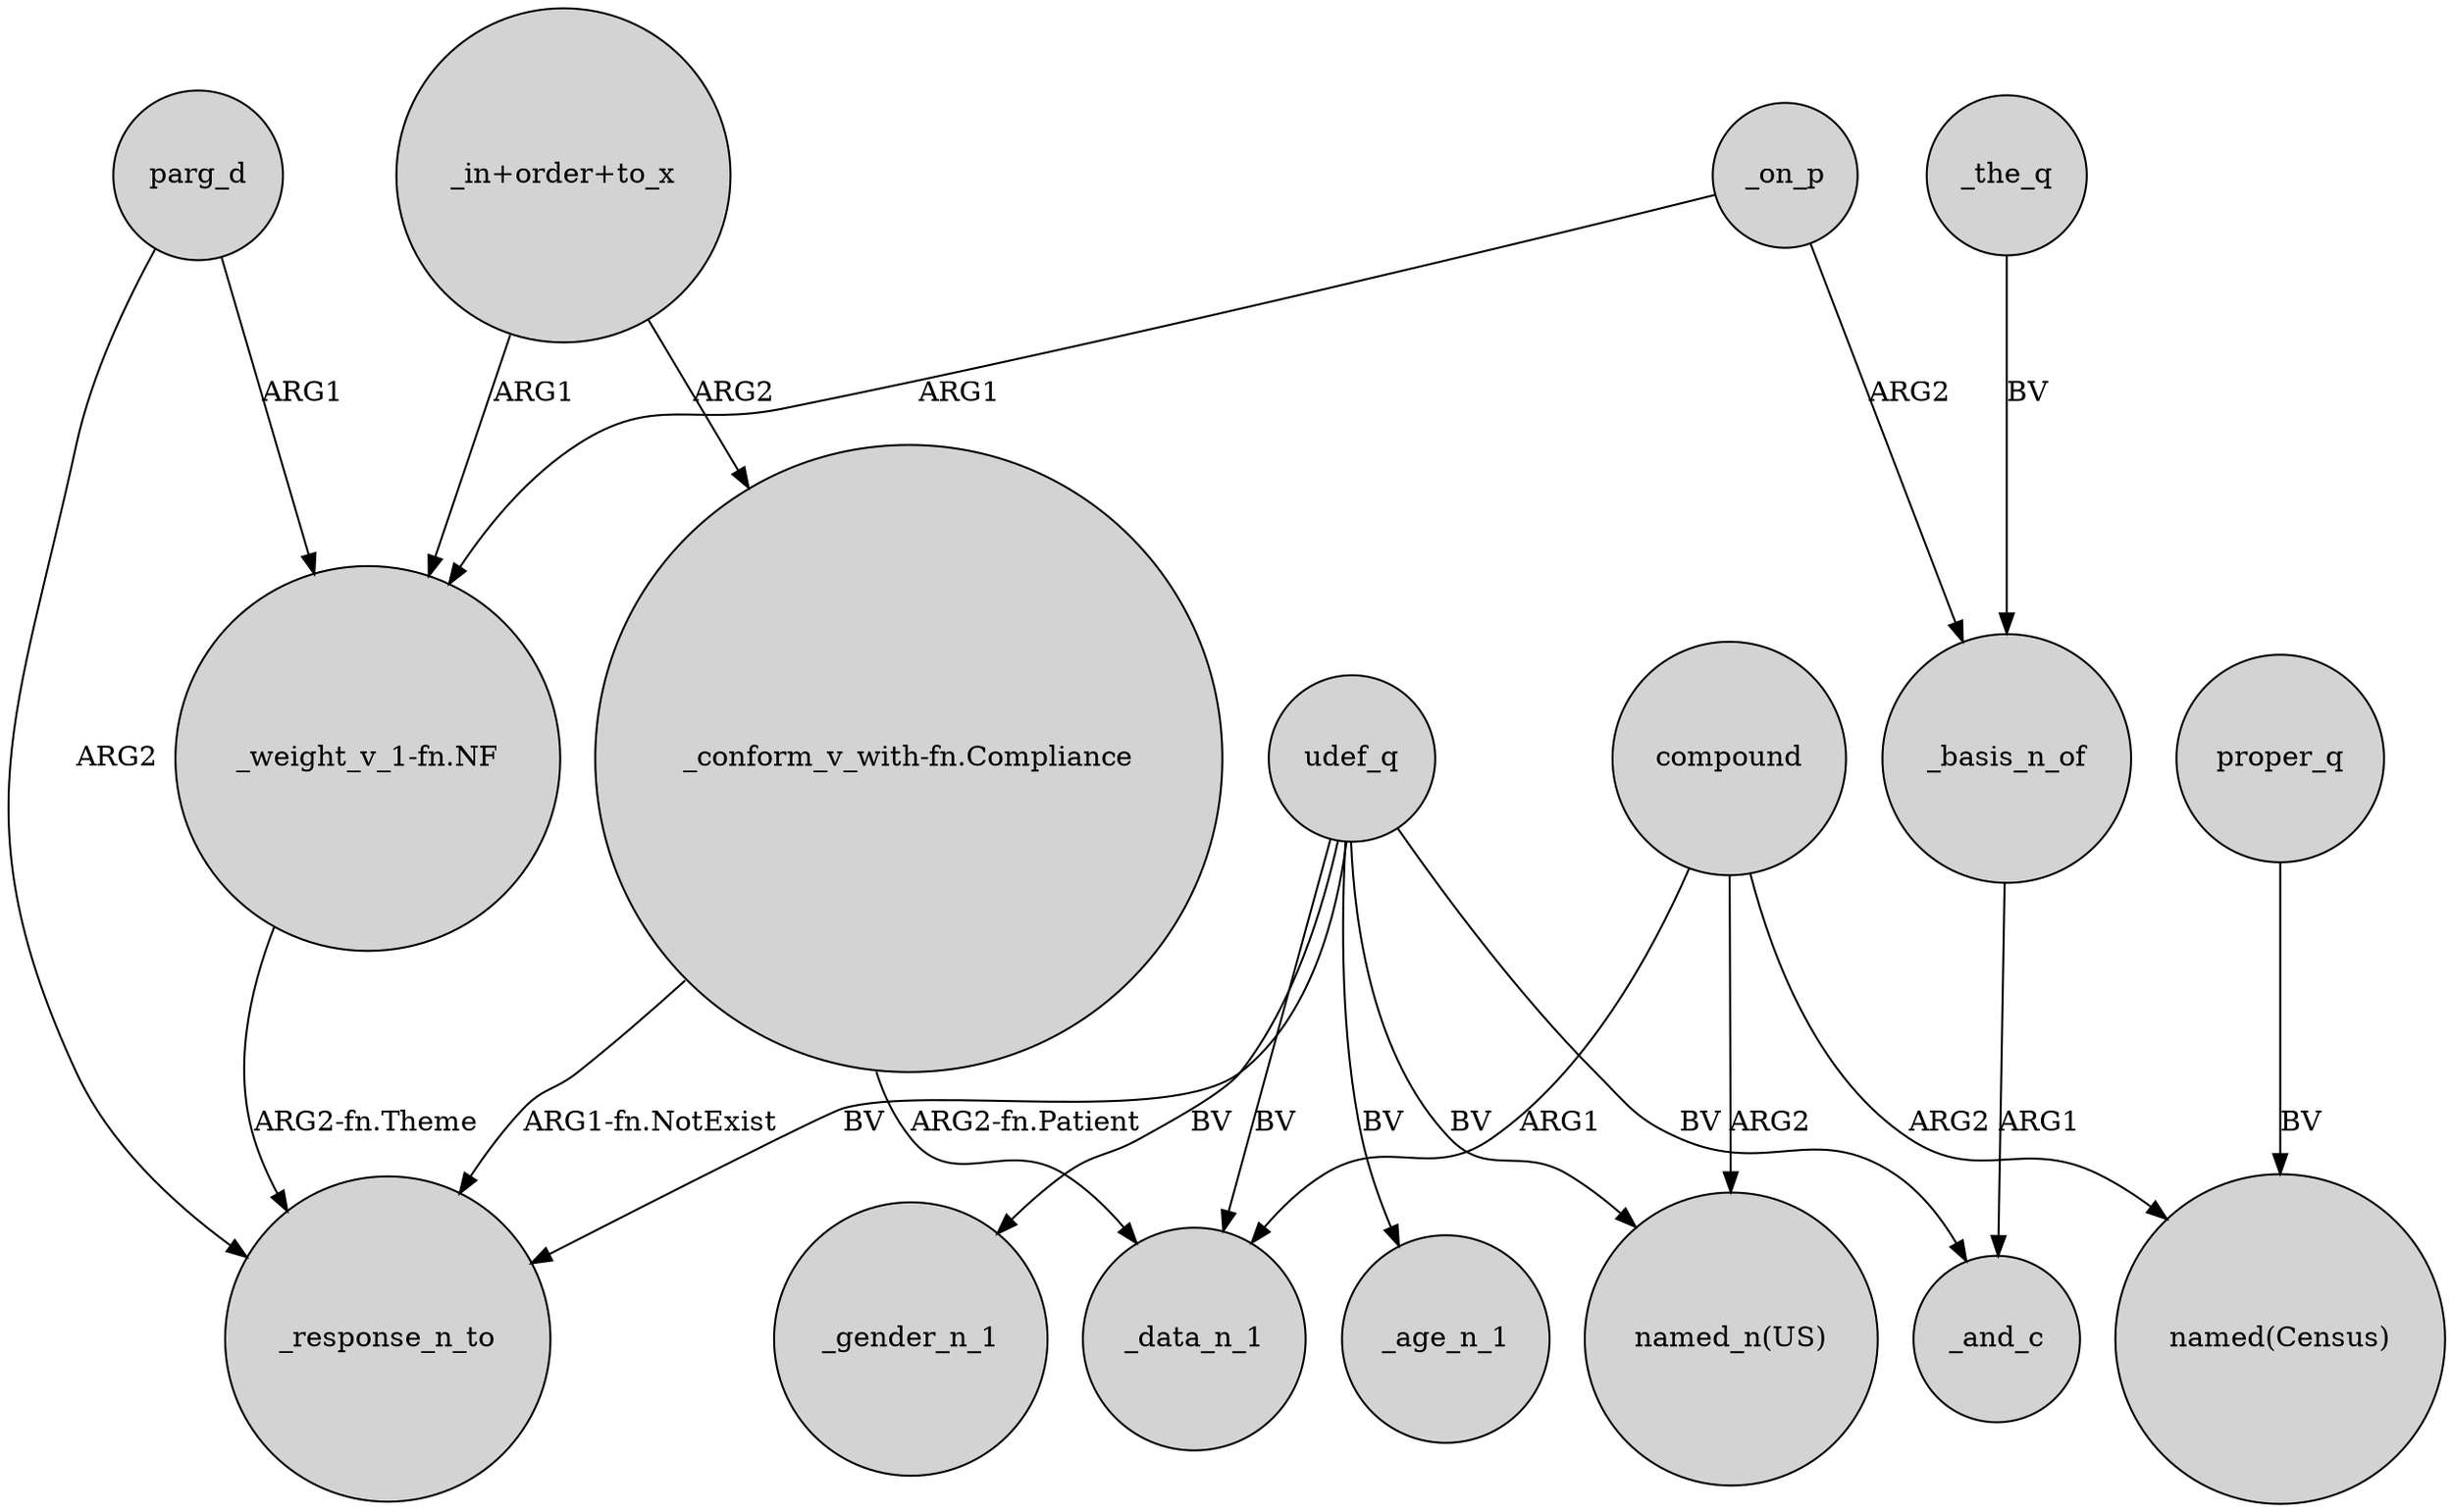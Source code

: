 digraph {
	node [shape=circle style=filled]
	"_weight_v_1-fn.NF" -> _response_n_to [label="ARG2-fn.Theme"]
	udef_q -> "named_n(US)" [label=BV]
	"_conform_v_with-fn.Compliance" -> _data_n_1 [label="ARG2-fn.Patient"]
	parg_d -> "_weight_v_1-fn.NF" [label=ARG1]
	"_in+order+to_x" -> "_weight_v_1-fn.NF" [label=ARG1]
	compound -> "named_n(US)" [label=ARG2]
	compound -> _data_n_1 [label=ARG1]
	"_in+order+to_x" -> "_conform_v_with-fn.Compliance" [label=ARG2]
	udef_q -> _data_n_1 [label=BV]
	_on_p -> "_weight_v_1-fn.NF" [label=ARG1]
	parg_d -> _response_n_to [label=ARG2]
	udef_q -> _age_n_1 [label=BV]
	proper_q -> "named(Census)" [label=BV]
	udef_q -> _gender_n_1 [label=BV]
	_on_p -> _basis_n_of [label=ARG2]
	udef_q -> _and_c [label=BV]
	compound -> "named(Census)" [label=ARG2]
	_the_q -> _basis_n_of [label=BV]
	"_conform_v_with-fn.Compliance" -> _response_n_to [label="ARG1-fn.NotExist"]
	_basis_n_of -> _and_c [label=ARG1]
	udef_q -> _response_n_to [label=BV]
}
